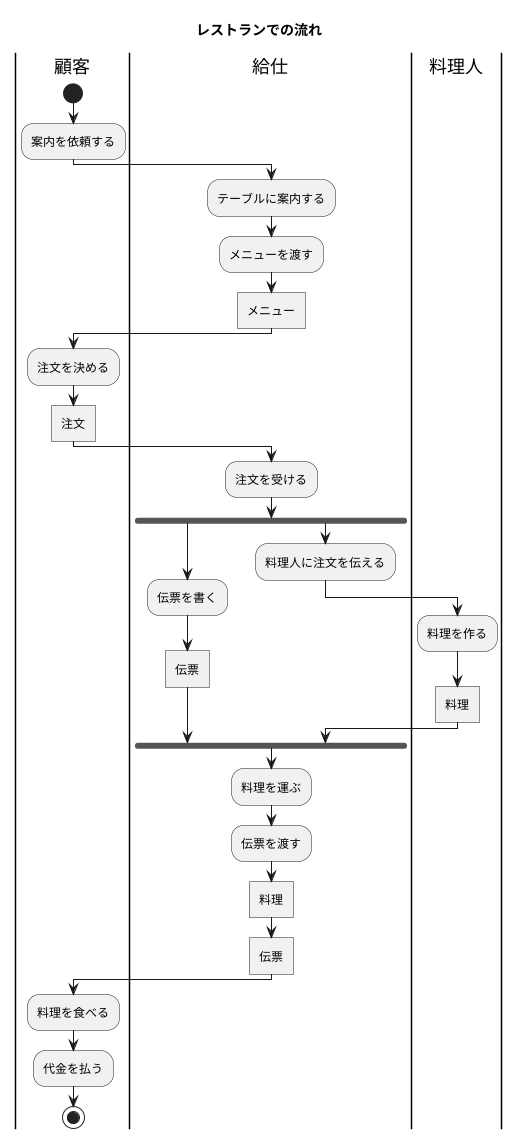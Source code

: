 @startuml レストラン
title レストランでの流れ
|顧客|
start
:案内を依頼する;
|給仕|
:テーブルに案内する;
:メニューを渡す;
:メニュー]
|顧客|
:注文を決める;
:注文]
|給仕|
:注文を受ける;
fork
|給仕|
:伝票を書く;
:伝票]
fork again
:料理人に注文を伝える;
|料理人|
:料理を作る;
:料理]

|給仕|
end fork
:料理を運ぶ;
:伝票を渡す;

:料理]
:伝票]
|顧客|
:料理を食べる;
:代金を払う;
stop
@enduml